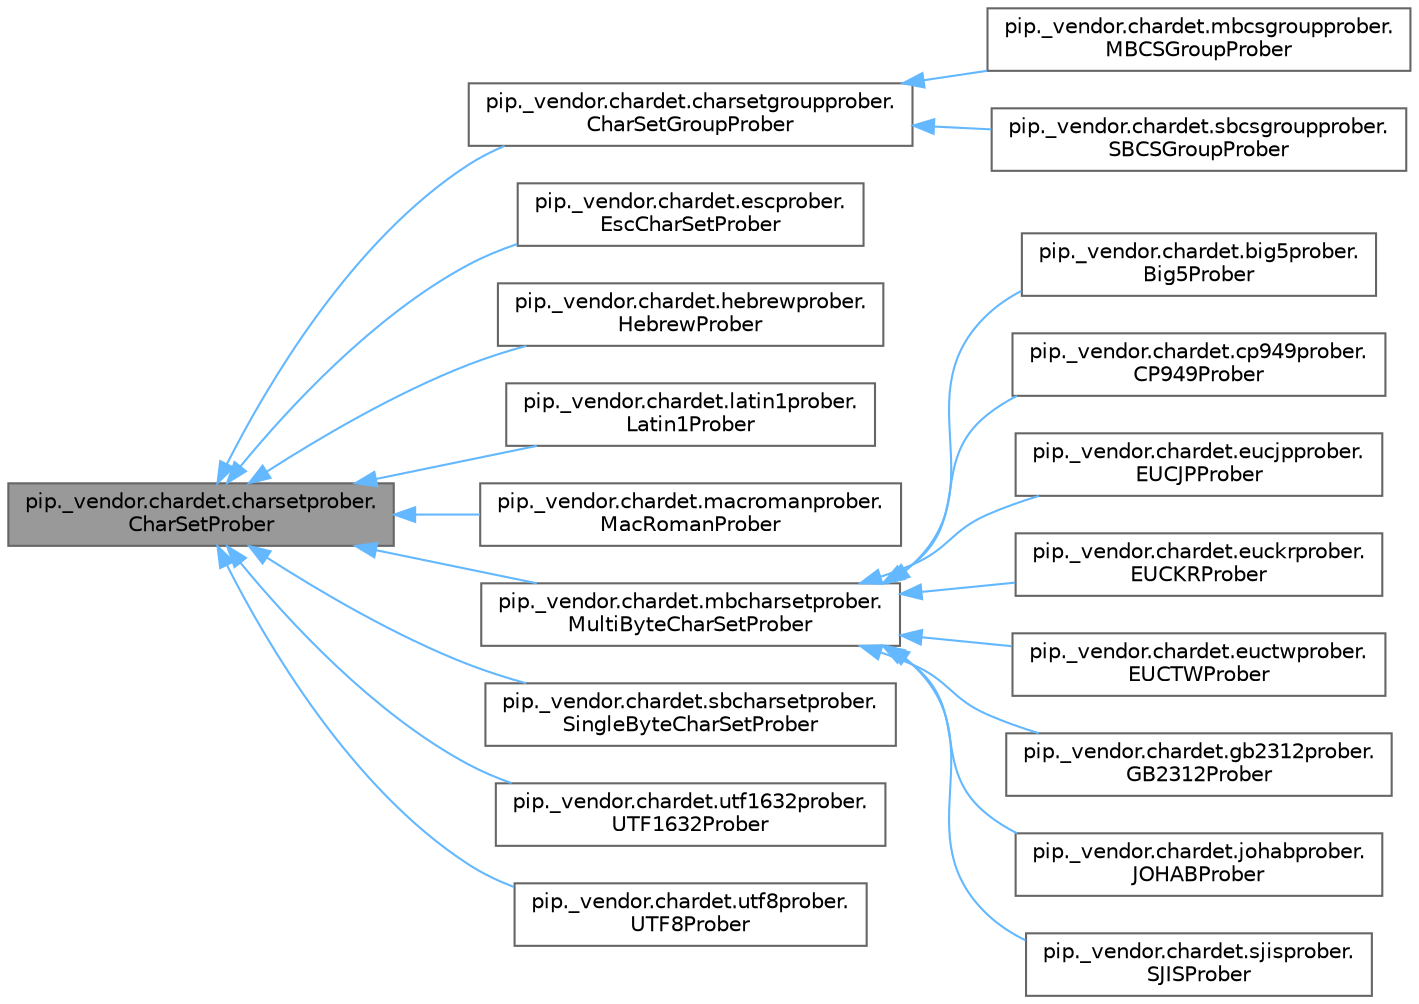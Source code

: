 digraph "pip._vendor.chardet.charsetprober.CharSetProber"
{
 // LATEX_PDF_SIZE
  bgcolor="transparent";
  edge [fontname=Helvetica,fontsize=10,labelfontname=Helvetica,labelfontsize=10];
  node [fontname=Helvetica,fontsize=10,shape=box,height=0.2,width=0.4];
  rankdir="LR";
  Node1 [id="Node000001",label="pip._vendor.chardet.charsetprober.\lCharSetProber",height=0.2,width=0.4,color="gray40", fillcolor="grey60", style="filled", fontcolor="black",tooltip=" "];
  Node1 -> Node2 [id="edge1_Node000001_Node000002",dir="back",color="steelblue1",style="solid",tooltip=" "];
  Node2 [id="Node000002",label="pip._vendor.chardet.charsetgroupprober.\lCharSetGroupProber",height=0.2,width=0.4,color="gray40", fillcolor="white", style="filled",URL="$classpip_1_1__vendor_1_1chardet_1_1charsetgroupprober_1_1_char_set_group_prober.html",tooltip=" "];
  Node2 -> Node3 [id="edge2_Node000002_Node000003",dir="back",color="steelblue1",style="solid",tooltip=" "];
  Node3 [id="Node000003",label="pip._vendor.chardet.mbcsgroupprober.\lMBCSGroupProber",height=0.2,width=0.4,color="gray40", fillcolor="white", style="filled",URL="$classpip_1_1__vendor_1_1chardet_1_1mbcsgroupprober_1_1_m_b_c_s_group_prober.html",tooltip=" "];
  Node2 -> Node4 [id="edge3_Node000002_Node000004",dir="back",color="steelblue1",style="solid",tooltip=" "];
  Node4 [id="Node000004",label="pip._vendor.chardet.sbcsgroupprober.\lSBCSGroupProber",height=0.2,width=0.4,color="gray40", fillcolor="white", style="filled",URL="$classpip_1_1__vendor_1_1chardet_1_1sbcsgroupprober_1_1_s_b_c_s_group_prober.html",tooltip=" "];
  Node1 -> Node5 [id="edge4_Node000001_Node000005",dir="back",color="steelblue1",style="solid",tooltip=" "];
  Node5 [id="Node000005",label="pip._vendor.chardet.escprober.\lEscCharSetProber",height=0.2,width=0.4,color="gray40", fillcolor="white", style="filled",URL="$classpip_1_1__vendor_1_1chardet_1_1escprober_1_1_esc_char_set_prober.html",tooltip=" "];
  Node1 -> Node6 [id="edge5_Node000001_Node000006",dir="back",color="steelblue1",style="solid",tooltip=" "];
  Node6 [id="Node000006",label="pip._vendor.chardet.hebrewprober.\lHebrewProber",height=0.2,width=0.4,color="gray40", fillcolor="white", style="filled",URL="$classpip_1_1__vendor_1_1chardet_1_1hebrewprober_1_1_hebrew_prober.html",tooltip="General ideas of the Hebrew charset recognition ###."];
  Node1 -> Node7 [id="edge6_Node000001_Node000007",dir="back",color="steelblue1",style="solid",tooltip=" "];
  Node7 [id="Node000007",label="pip._vendor.chardet.latin1prober.\lLatin1Prober",height=0.2,width=0.4,color="gray40", fillcolor="white", style="filled",URL="$classpip_1_1__vendor_1_1chardet_1_1latin1prober_1_1_latin1_prober.html",tooltip=" "];
  Node1 -> Node8 [id="edge7_Node000001_Node000008",dir="back",color="steelblue1",style="solid",tooltip=" "];
  Node8 [id="Node000008",label="pip._vendor.chardet.macromanprober.\lMacRomanProber",height=0.2,width=0.4,color="gray40", fillcolor="white", style="filled",URL="$classpip_1_1__vendor_1_1chardet_1_1macromanprober_1_1_mac_roman_prober.html",tooltip=" "];
  Node1 -> Node9 [id="edge8_Node000001_Node000009",dir="back",color="steelblue1",style="solid",tooltip=" "];
  Node9 [id="Node000009",label="pip._vendor.chardet.mbcharsetprober.\lMultiByteCharSetProber",height=0.2,width=0.4,color="gray40", fillcolor="white", style="filled",URL="$classpip_1_1__vendor_1_1chardet_1_1mbcharsetprober_1_1_multi_byte_char_set_prober.html",tooltip=" "];
  Node9 -> Node10 [id="edge9_Node000009_Node000010",dir="back",color="steelblue1",style="solid",tooltip=" "];
  Node10 [id="Node000010",label="pip._vendor.chardet.big5prober.\lBig5Prober",height=0.2,width=0.4,color="gray40", fillcolor="white", style="filled",URL="$classpip_1_1__vendor_1_1chardet_1_1big5prober_1_1_big5_prober.html",tooltip=" "];
  Node9 -> Node11 [id="edge10_Node000009_Node000011",dir="back",color="steelblue1",style="solid",tooltip=" "];
  Node11 [id="Node000011",label="pip._vendor.chardet.cp949prober.\lCP949Prober",height=0.2,width=0.4,color="gray40", fillcolor="white", style="filled",URL="$classpip_1_1__vendor_1_1chardet_1_1cp949prober_1_1_c_p949_prober.html",tooltip=" "];
  Node9 -> Node12 [id="edge11_Node000009_Node000012",dir="back",color="steelblue1",style="solid",tooltip=" "];
  Node12 [id="Node000012",label="pip._vendor.chardet.eucjpprober.\lEUCJPProber",height=0.2,width=0.4,color="gray40", fillcolor="white", style="filled",URL="$classpip_1_1__vendor_1_1chardet_1_1eucjpprober_1_1_e_u_c_j_p_prober.html",tooltip=" "];
  Node9 -> Node13 [id="edge12_Node000009_Node000013",dir="back",color="steelblue1",style="solid",tooltip=" "];
  Node13 [id="Node000013",label="pip._vendor.chardet.euckrprober.\lEUCKRProber",height=0.2,width=0.4,color="gray40", fillcolor="white", style="filled",URL="$classpip_1_1__vendor_1_1chardet_1_1euckrprober_1_1_e_u_c_k_r_prober.html",tooltip=" "];
  Node9 -> Node14 [id="edge13_Node000009_Node000014",dir="back",color="steelblue1",style="solid",tooltip=" "];
  Node14 [id="Node000014",label="pip._vendor.chardet.euctwprober.\lEUCTWProber",height=0.2,width=0.4,color="gray40", fillcolor="white", style="filled",URL="$classpip_1_1__vendor_1_1chardet_1_1euctwprober_1_1_e_u_c_t_w_prober.html",tooltip=" "];
  Node9 -> Node15 [id="edge14_Node000009_Node000015",dir="back",color="steelblue1",style="solid",tooltip=" "];
  Node15 [id="Node000015",label="pip._vendor.chardet.gb2312prober.\lGB2312Prober",height=0.2,width=0.4,color="gray40", fillcolor="white", style="filled",URL="$classpip_1_1__vendor_1_1chardet_1_1gb2312prober_1_1_g_b2312_prober.html",tooltip=" "];
  Node9 -> Node16 [id="edge15_Node000009_Node000016",dir="back",color="steelblue1",style="solid",tooltip=" "];
  Node16 [id="Node000016",label="pip._vendor.chardet.johabprober.\lJOHABProber",height=0.2,width=0.4,color="gray40", fillcolor="white", style="filled",URL="$classpip_1_1__vendor_1_1chardet_1_1johabprober_1_1_j_o_h_a_b_prober.html",tooltip=" "];
  Node9 -> Node17 [id="edge16_Node000009_Node000017",dir="back",color="steelblue1",style="solid",tooltip=" "];
  Node17 [id="Node000017",label="pip._vendor.chardet.sjisprober.\lSJISProber",height=0.2,width=0.4,color="gray40", fillcolor="white", style="filled",URL="$classpip_1_1__vendor_1_1chardet_1_1sjisprober_1_1_s_j_i_s_prober.html",tooltip=" "];
  Node1 -> Node18 [id="edge17_Node000001_Node000018",dir="back",color="steelblue1",style="solid",tooltip=" "];
  Node18 [id="Node000018",label="pip._vendor.chardet.sbcharsetprober.\lSingleByteCharSetProber",height=0.2,width=0.4,color="gray40", fillcolor="white", style="filled",URL="$classpip_1_1__vendor_1_1chardet_1_1sbcharsetprober_1_1_single_byte_char_set_prober.html",tooltip=" "];
  Node1 -> Node19 [id="edge18_Node000001_Node000019",dir="back",color="steelblue1",style="solid",tooltip=" "];
  Node19 [id="Node000019",label="pip._vendor.chardet.utf1632prober.\lUTF1632Prober",height=0.2,width=0.4,color="gray40", fillcolor="white", style="filled",URL="$classpip_1_1__vendor_1_1chardet_1_1utf1632prober_1_1_u_t_f1632_prober.html",tooltip=" "];
  Node1 -> Node20 [id="edge19_Node000001_Node000020",dir="back",color="steelblue1",style="solid",tooltip=" "];
  Node20 [id="Node000020",label="pip._vendor.chardet.utf8prober.\lUTF8Prober",height=0.2,width=0.4,color="gray40", fillcolor="white", style="filled",URL="$classpip_1_1__vendor_1_1chardet_1_1utf8prober_1_1_u_t_f8_prober.html",tooltip=" "];
}
